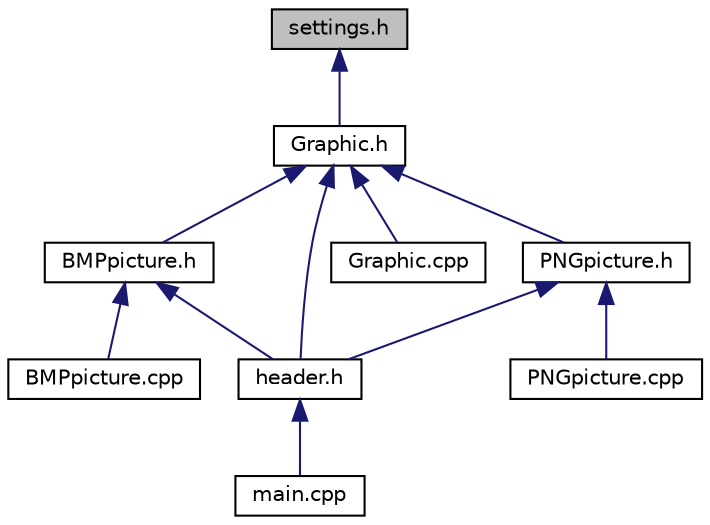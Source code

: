 digraph "settings.h"
{
 // LATEX_PDF_SIZE
  edge [fontname="Helvetica",fontsize="10",labelfontname="Helvetica",labelfontsize="10"];
  node [fontname="Helvetica",fontsize="10",shape=record];
  Node1 [label="settings.h",height=0.2,width=0.4,color="black", fillcolor="grey75", style="filled", fontcolor="black",tooltip="Project main settings."];
  Node1 -> Node2 [dir="back",color="midnightblue",fontsize="10",style="solid",fontname="Helvetica"];
  Node2 [label="Graphic.h",height=0.2,width=0.4,color="black", fillcolor="white", style="filled",URL="$_graphic_8h.html",tooltip="Abstract class for graphic objects."];
  Node2 -> Node3 [dir="back",color="midnightblue",fontsize="10",style="solid",fontname="Helvetica"];
  Node3 [label="BMPpicture.h",height=0.2,width=0.4,color="black", fillcolor="white", style="filled",URL="$_b_m_ppicture_8h.html",tooltip="Header for .bmp format and all additional structures."];
  Node3 -> Node4 [dir="back",color="midnightblue",fontsize="10",style="solid",fontname="Helvetica"];
  Node4 [label="BMPpicture.cpp",height=0.2,width=0.4,color="black", fillcolor="white", style="filled",URL="$_b_m_ppicture_8cpp.html",tooltip="Methods definitions of BMPpicture class."];
  Node3 -> Node5 [dir="back",color="midnightblue",fontsize="10",style="solid",fontname="Helvetica"];
  Node5 [label="header.h",height=0.2,width=0.4,color="black", fillcolor="white", style="filled",URL="$header_8h.html",tooltip="Main project header."];
  Node5 -> Node6 [dir="back",color="midnightblue",fontsize="10",style="solid",fontname="Helvetica"];
  Node6 [label="main.cpp",height=0.2,width=0.4,color="black", fillcolor="white", style="filled",URL="$main_8cpp.html",tooltip="Software principle realization."];
  Node2 -> Node7 [dir="back",color="midnightblue",fontsize="10",style="solid",fontname="Helvetica"];
  Node7 [label="Graphic.cpp",height=0.2,width=0.4,color="black", fillcolor="white", style="filled",URL="$_graphic_8cpp.html",tooltip="Methods definitions of Graphic abstract class."];
  Node2 -> Node5 [dir="back",color="midnightblue",fontsize="10",style="solid",fontname="Helvetica"];
  Node2 -> Node8 [dir="back",color="midnightblue",fontsize="10",style="solid",fontname="Helvetica"];
  Node8 [label="PNGpicture.h",height=0.2,width=0.4,color="black", fillcolor="white", style="filled",URL="$_p_n_gpicture_8h.html",tooltip="Header for .png format and all additional structures."];
  Node8 -> Node5 [dir="back",color="midnightblue",fontsize="10",style="solid",fontname="Helvetica"];
  Node8 -> Node9 [dir="back",color="midnightblue",fontsize="10",style="solid",fontname="Helvetica"];
  Node9 [label="PNGpicture.cpp",height=0.2,width=0.4,color="black", fillcolor="white", style="filled",URL="$_p_n_gpicture_8cpp.html",tooltip="Methods definitions of PNGpicture class."];
}
